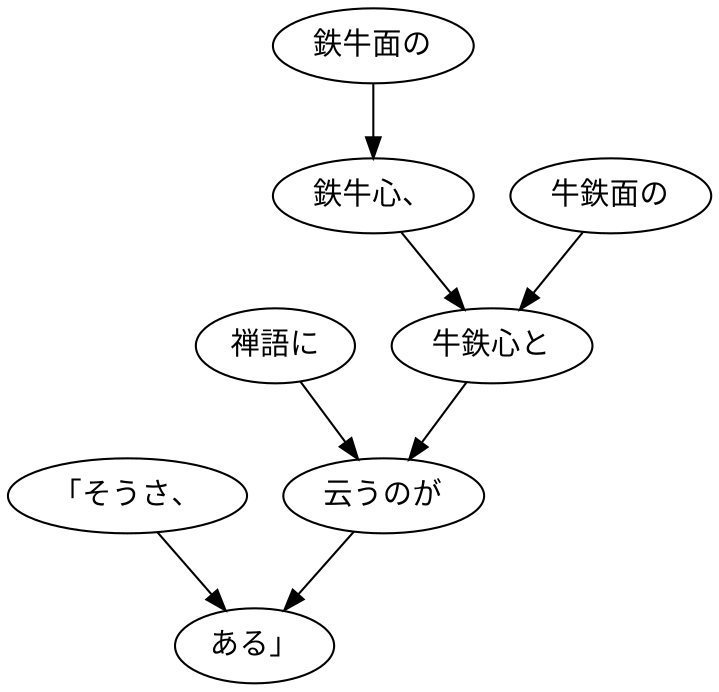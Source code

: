 digraph graph8572 {
	node0 [label="「そうさ、"];
	node1 [label="禅語に"];
	node2 [label="鉄牛面の"];
	node3 [label="鉄牛心、"];
	node4 [label="牛鉄面の"];
	node5 [label="牛鉄心と"];
	node6 [label="云うのが"];
	node7 [label="ある」"];
	node0 -> node7;
	node1 -> node6;
	node2 -> node3;
	node3 -> node5;
	node4 -> node5;
	node5 -> node6;
	node6 -> node7;
}
